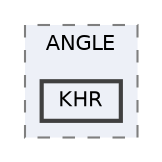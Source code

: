 digraph "C:/Users/HP/Documents/GitHub/Minero-Game/Old/Classes/lib/raylib/src/external/ANGLE/KHR"
{
 // LATEX_PDF_SIZE
  bgcolor="transparent";
  edge [fontname=Helvetica,fontsize=10,labelfontname=Helvetica,labelfontsize=10];
  node [fontname=Helvetica,fontsize=10,shape=box,height=0.2,width=0.4];
  compound=true
  subgraph clusterdir_1d1b6232c13410ccc3b72c724f0e58ea {
    graph [ bgcolor="#edf0f7", pencolor="grey50", label="ANGLE", fontname=Helvetica,fontsize=10 style="filled,dashed", URL="dir_1d1b6232c13410ccc3b72c724f0e58ea.html",tooltip=""]
  dir_04fd804c8f7a5efb1b2bb16dc871225f [label="KHR", fillcolor="#edf0f7", color="grey25", style="filled,bold", URL="dir_04fd804c8f7a5efb1b2bb16dc871225f.html",tooltip=""];
  }
}
